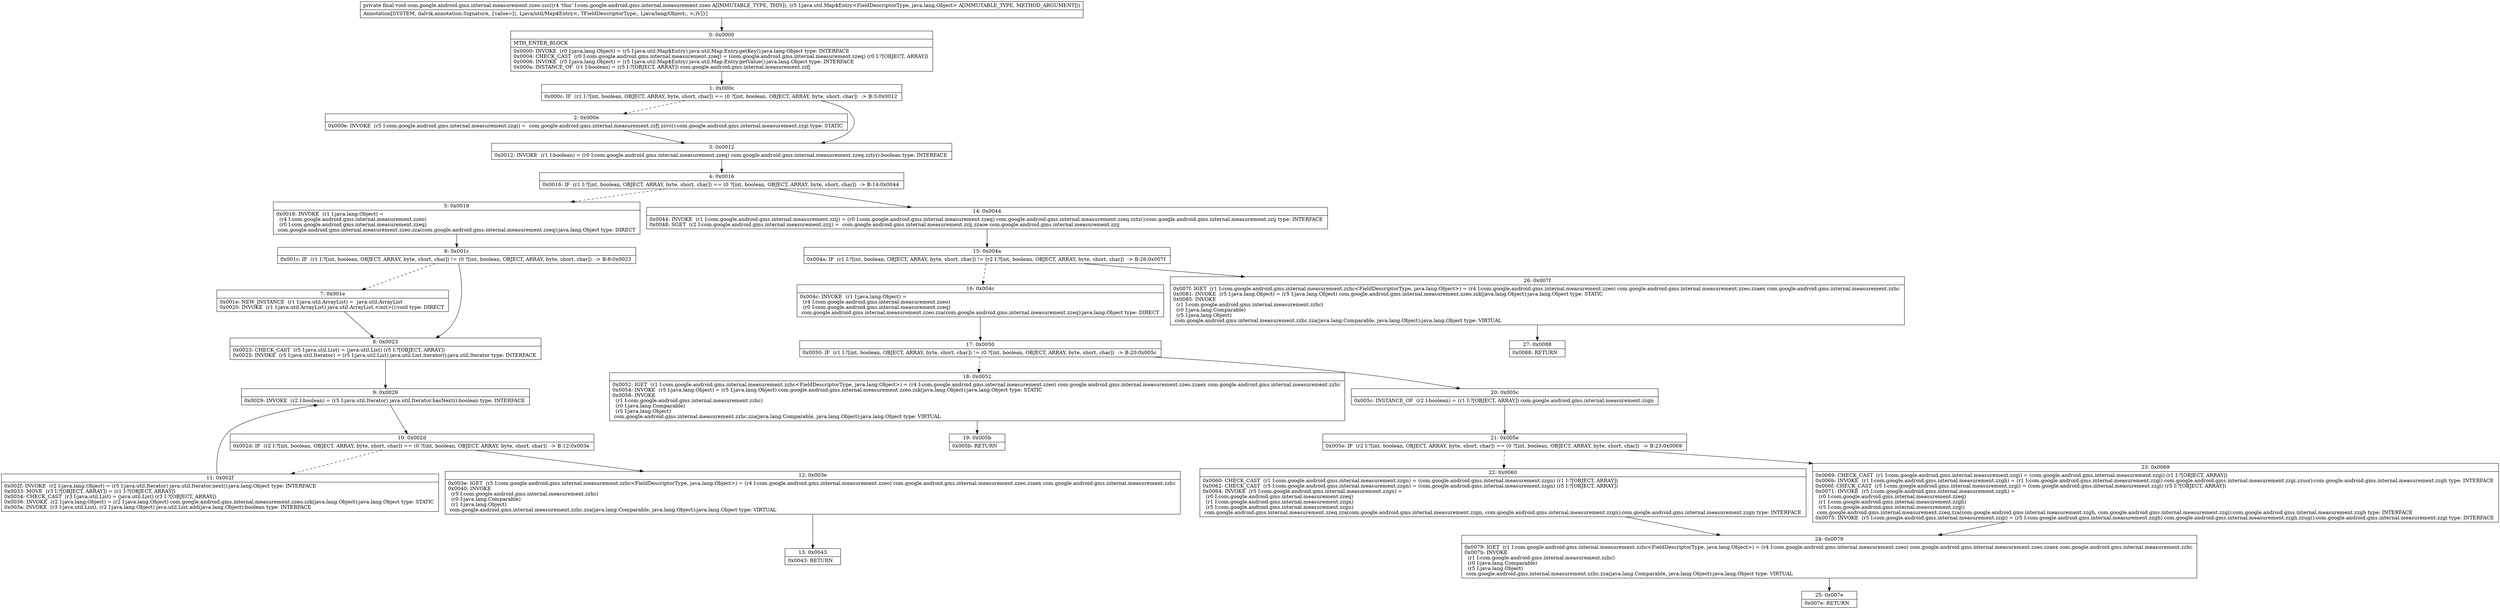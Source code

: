 digraph "CFG forcom.google.android.gms.internal.measurement.zzeo.zzc(Ljava\/util\/Map$Entry;)V" {
Node_0 [shape=record,label="{0\:\ 0x0000|MTH_ENTER_BLOCK\l|0x0000: INVOKE  (r0 I:java.lang.Object) = (r5 I:java.util.Map$Entry) java.util.Map.Entry.getKey():java.lang.Object type: INTERFACE \l0x0004: CHECK_CAST  (r0 I:com.google.android.gms.internal.measurement.zzeq) = (com.google.android.gms.internal.measurement.zzeq) (r0 I:?[OBJECT, ARRAY]) \l0x0006: INVOKE  (r5 I:java.lang.Object) = (r5 I:java.util.Map$Entry) java.util.Map.Entry.getValue():java.lang.Object type: INTERFACE \l0x000a: INSTANCE_OF  (r1 I:boolean) = (r5 I:?[OBJECT, ARRAY]) com.google.android.gms.internal.measurement.zzfj \l}"];
Node_1 [shape=record,label="{1\:\ 0x000c|0x000c: IF  (r1 I:?[int, boolean, OBJECT, ARRAY, byte, short, char]) == (0 ?[int, boolean, OBJECT, ARRAY, byte, short, char])  \-\> B:3:0x0012 \l}"];
Node_2 [shape=record,label="{2\:\ 0x000e|0x000e: INVOKE  (r5 I:com.google.android.gms.internal.measurement.zzgi) =  com.google.android.gms.internal.measurement.zzfj.zzvc():com.google.android.gms.internal.measurement.zzgi type: STATIC \l}"];
Node_3 [shape=record,label="{3\:\ 0x0012|0x0012: INVOKE  (r1 I:boolean) = (r0 I:com.google.android.gms.internal.measurement.zzeq) com.google.android.gms.internal.measurement.zzeq.zzty():boolean type: INTERFACE \l}"];
Node_4 [shape=record,label="{4\:\ 0x0016|0x0016: IF  (r1 I:?[int, boolean, OBJECT, ARRAY, byte, short, char]) == (0 ?[int, boolean, OBJECT, ARRAY, byte, short, char])  \-\> B:14:0x0044 \l}"];
Node_5 [shape=record,label="{5\:\ 0x0018|0x0018: INVOKE  (r1 I:java.lang.Object) = \l  (r4 I:com.google.android.gms.internal.measurement.zzeo)\l  (r0 I:com.google.android.gms.internal.measurement.zzeq)\l com.google.android.gms.internal.measurement.zzeo.zza(com.google.android.gms.internal.measurement.zzeq):java.lang.Object type: DIRECT \l}"];
Node_6 [shape=record,label="{6\:\ 0x001c|0x001c: IF  (r1 I:?[int, boolean, OBJECT, ARRAY, byte, short, char]) != (0 ?[int, boolean, OBJECT, ARRAY, byte, short, char])  \-\> B:8:0x0023 \l}"];
Node_7 [shape=record,label="{7\:\ 0x001e|0x001e: NEW_INSTANCE  (r1 I:java.util.ArrayList) =  java.util.ArrayList \l0x0020: INVOKE  (r1 I:java.util.ArrayList) java.util.ArrayList.\<init\>():void type: DIRECT \l}"];
Node_8 [shape=record,label="{8\:\ 0x0023|0x0023: CHECK_CAST  (r5 I:java.util.List) = (java.util.List) (r5 I:?[OBJECT, ARRAY]) \l0x0025: INVOKE  (r5 I:java.util.Iterator) = (r5 I:java.util.List) java.util.List.iterator():java.util.Iterator type: INTERFACE \l}"];
Node_9 [shape=record,label="{9\:\ 0x0029|0x0029: INVOKE  (r2 I:boolean) = (r5 I:java.util.Iterator) java.util.Iterator.hasNext():boolean type: INTERFACE \l}"];
Node_10 [shape=record,label="{10\:\ 0x002d|0x002d: IF  (r2 I:?[int, boolean, OBJECT, ARRAY, byte, short, char]) == (0 ?[int, boolean, OBJECT, ARRAY, byte, short, char])  \-\> B:12:0x003e \l}"];
Node_11 [shape=record,label="{11\:\ 0x002f|0x002f: INVOKE  (r2 I:java.lang.Object) = (r5 I:java.util.Iterator) java.util.Iterator.next():java.lang.Object type: INTERFACE \l0x0033: MOVE  (r3 I:?[OBJECT, ARRAY]) = (r1 I:?[OBJECT, ARRAY]) \l0x0034: CHECK_CAST  (r3 I:java.util.List) = (java.util.List) (r3 I:?[OBJECT, ARRAY]) \l0x0036: INVOKE  (r2 I:java.lang.Object) = (r2 I:java.lang.Object) com.google.android.gms.internal.measurement.zzeo.zzk(java.lang.Object):java.lang.Object type: STATIC \l0x003a: INVOKE  (r3 I:java.util.List), (r2 I:java.lang.Object) java.util.List.add(java.lang.Object):boolean type: INTERFACE \l}"];
Node_12 [shape=record,label="{12\:\ 0x003e|0x003e: IGET  (r5 I:com.google.android.gms.internal.measurement.zzhc\<FieldDescriptorType, java.lang.Object\>) = (r4 I:com.google.android.gms.internal.measurement.zzeo) com.google.android.gms.internal.measurement.zzeo.zzaex com.google.android.gms.internal.measurement.zzhc \l0x0040: INVOKE  \l  (r5 I:com.google.android.gms.internal.measurement.zzhc)\l  (r0 I:java.lang.Comparable)\l  (r1 I:java.lang.Object)\l com.google.android.gms.internal.measurement.zzhc.zza(java.lang.Comparable, java.lang.Object):java.lang.Object type: VIRTUAL \l}"];
Node_13 [shape=record,label="{13\:\ 0x0043|0x0043: RETURN   \l}"];
Node_14 [shape=record,label="{14\:\ 0x0044|0x0044: INVOKE  (r1 I:com.google.android.gms.internal.measurement.zzij) = (r0 I:com.google.android.gms.internal.measurement.zzeq) com.google.android.gms.internal.measurement.zzeq.zztx():com.google.android.gms.internal.measurement.zzij type: INTERFACE \l0x0048: SGET  (r2 I:com.google.android.gms.internal.measurement.zzij) =  com.google.android.gms.internal.measurement.zzij.zzaoe com.google.android.gms.internal.measurement.zzij \l}"];
Node_15 [shape=record,label="{15\:\ 0x004a|0x004a: IF  (r1 I:?[int, boolean, OBJECT, ARRAY, byte, short, char]) != (r2 I:?[int, boolean, OBJECT, ARRAY, byte, short, char])  \-\> B:26:0x007f \l}"];
Node_16 [shape=record,label="{16\:\ 0x004c|0x004c: INVOKE  (r1 I:java.lang.Object) = \l  (r4 I:com.google.android.gms.internal.measurement.zzeo)\l  (r0 I:com.google.android.gms.internal.measurement.zzeq)\l com.google.android.gms.internal.measurement.zzeo.zza(com.google.android.gms.internal.measurement.zzeq):java.lang.Object type: DIRECT \l}"];
Node_17 [shape=record,label="{17\:\ 0x0050|0x0050: IF  (r1 I:?[int, boolean, OBJECT, ARRAY, byte, short, char]) != (0 ?[int, boolean, OBJECT, ARRAY, byte, short, char])  \-\> B:20:0x005c \l}"];
Node_18 [shape=record,label="{18\:\ 0x0052|0x0052: IGET  (r1 I:com.google.android.gms.internal.measurement.zzhc\<FieldDescriptorType, java.lang.Object\>) = (r4 I:com.google.android.gms.internal.measurement.zzeo) com.google.android.gms.internal.measurement.zzeo.zzaex com.google.android.gms.internal.measurement.zzhc \l0x0054: INVOKE  (r5 I:java.lang.Object) = (r5 I:java.lang.Object) com.google.android.gms.internal.measurement.zzeo.zzk(java.lang.Object):java.lang.Object type: STATIC \l0x0058: INVOKE  \l  (r1 I:com.google.android.gms.internal.measurement.zzhc)\l  (r0 I:java.lang.Comparable)\l  (r5 I:java.lang.Object)\l com.google.android.gms.internal.measurement.zzhc.zza(java.lang.Comparable, java.lang.Object):java.lang.Object type: VIRTUAL \l}"];
Node_19 [shape=record,label="{19\:\ 0x005b|0x005b: RETURN   \l}"];
Node_20 [shape=record,label="{20\:\ 0x005c|0x005c: INSTANCE_OF  (r2 I:boolean) = (r1 I:?[OBJECT, ARRAY]) com.google.android.gms.internal.measurement.zzgn \l}"];
Node_21 [shape=record,label="{21\:\ 0x005e|0x005e: IF  (r2 I:?[int, boolean, OBJECT, ARRAY, byte, short, char]) == (0 ?[int, boolean, OBJECT, ARRAY, byte, short, char])  \-\> B:23:0x0069 \l}"];
Node_22 [shape=record,label="{22\:\ 0x0060|0x0060: CHECK_CAST  (r1 I:com.google.android.gms.internal.measurement.zzgn) = (com.google.android.gms.internal.measurement.zzgn) (r1 I:?[OBJECT, ARRAY]) \l0x0062: CHECK_CAST  (r5 I:com.google.android.gms.internal.measurement.zzgn) = (com.google.android.gms.internal.measurement.zzgn) (r5 I:?[OBJECT, ARRAY]) \l0x0064: INVOKE  (r5 I:com.google.android.gms.internal.measurement.zzgn) = \l  (r0 I:com.google.android.gms.internal.measurement.zzeq)\l  (r1 I:com.google.android.gms.internal.measurement.zzgn)\l  (r5 I:com.google.android.gms.internal.measurement.zzgn)\l com.google.android.gms.internal.measurement.zzeq.zza(com.google.android.gms.internal.measurement.zzgn, com.google.android.gms.internal.measurement.zzgn):com.google.android.gms.internal.measurement.zzgn type: INTERFACE \l}"];
Node_23 [shape=record,label="{23\:\ 0x0069|0x0069: CHECK_CAST  (r1 I:com.google.android.gms.internal.measurement.zzgi) = (com.google.android.gms.internal.measurement.zzgi) (r1 I:?[OBJECT, ARRAY]) \l0x006b: INVOKE  (r1 I:com.google.android.gms.internal.measurement.zzgh) = (r1 I:com.google.android.gms.internal.measurement.zzgi) com.google.android.gms.internal.measurement.zzgi.zzuo():com.google.android.gms.internal.measurement.zzgh type: INTERFACE \l0x006f: CHECK_CAST  (r5 I:com.google.android.gms.internal.measurement.zzgi) = (com.google.android.gms.internal.measurement.zzgi) (r5 I:?[OBJECT, ARRAY]) \l0x0071: INVOKE  (r5 I:com.google.android.gms.internal.measurement.zzgh) = \l  (r0 I:com.google.android.gms.internal.measurement.zzeq)\l  (r1 I:com.google.android.gms.internal.measurement.zzgh)\l  (r5 I:com.google.android.gms.internal.measurement.zzgi)\l com.google.android.gms.internal.measurement.zzeq.zza(com.google.android.gms.internal.measurement.zzgh, com.google.android.gms.internal.measurement.zzgi):com.google.android.gms.internal.measurement.zzgh type: INTERFACE \l0x0075: INVOKE  (r5 I:com.google.android.gms.internal.measurement.zzgi) = (r5 I:com.google.android.gms.internal.measurement.zzgh) com.google.android.gms.internal.measurement.zzgh.zzug():com.google.android.gms.internal.measurement.zzgi type: INTERFACE \l}"];
Node_24 [shape=record,label="{24\:\ 0x0079|0x0079: IGET  (r1 I:com.google.android.gms.internal.measurement.zzhc\<FieldDescriptorType, java.lang.Object\>) = (r4 I:com.google.android.gms.internal.measurement.zzeo) com.google.android.gms.internal.measurement.zzeo.zzaex com.google.android.gms.internal.measurement.zzhc \l0x007b: INVOKE  \l  (r1 I:com.google.android.gms.internal.measurement.zzhc)\l  (r0 I:java.lang.Comparable)\l  (r5 I:java.lang.Object)\l com.google.android.gms.internal.measurement.zzhc.zza(java.lang.Comparable, java.lang.Object):java.lang.Object type: VIRTUAL \l}"];
Node_25 [shape=record,label="{25\:\ 0x007e|0x007e: RETURN   \l}"];
Node_26 [shape=record,label="{26\:\ 0x007f|0x007f: IGET  (r1 I:com.google.android.gms.internal.measurement.zzhc\<FieldDescriptorType, java.lang.Object\>) = (r4 I:com.google.android.gms.internal.measurement.zzeo) com.google.android.gms.internal.measurement.zzeo.zzaex com.google.android.gms.internal.measurement.zzhc \l0x0081: INVOKE  (r5 I:java.lang.Object) = (r5 I:java.lang.Object) com.google.android.gms.internal.measurement.zzeo.zzk(java.lang.Object):java.lang.Object type: STATIC \l0x0085: INVOKE  \l  (r1 I:com.google.android.gms.internal.measurement.zzhc)\l  (r0 I:java.lang.Comparable)\l  (r5 I:java.lang.Object)\l com.google.android.gms.internal.measurement.zzhc.zza(java.lang.Comparable, java.lang.Object):java.lang.Object type: VIRTUAL \l}"];
Node_27 [shape=record,label="{27\:\ 0x0088|0x0088: RETURN   \l}"];
MethodNode[shape=record,label="{private final void com.google.android.gms.internal.measurement.zzeo.zzc((r4 'this' I:com.google.android.gms.internal.measurement.zzeo A[IMMUTABLE_TYPE, THIS]), (r5 I:java.util.Map$Entry\<FieldDescriptorType, java.lang.Object\> A[IMMUTABLE_TYPE, METHOD_ARGUMENT]))  | Annotation[SYSTEM, dalvik.annotation.Signature, \{value=[(, Ljava\/util\/Map$Entry\<, TFieldDescriptorType;, Ljava\/lang\/Object;, \>;)V]\}]\l}"];
MethodNode -> Node_0;
Node_0 -> Node_1;
Node_1 -> Node_2[style=dashed];
Node_1 -> Node_3;
Node_2 -> Node_3;
Node_3 -> Node_4;
Node_4 -> Node_5[style=dashed];
Node_4 -> Node_14;
Node_5 -> Node_6;
Node_6 -> Node_7[style=dashed];
Node_6 -> Node_8;
Node_7 -> Node_8;
Node_8 -> Node_9;
Node_9 -> Node_10;
Node_10 -> Node_11[style=dashed];
Node_10 -> Node_12;
Node_11 -> Node_9;
Node_12 -> Node_13;
Node_14 -> Node_15;
Node_15 -> Node_16[style=dashed];
Node_15 -> Node_26;
Node_16 -> Node_17;
Node_17 -> Node_18[style=dashed];
Node_17 -> Node_20;
Node_18 -> Node_19;
Node_20 -> Node_21;
Node_21 -> Node_22[style=dashed];
Node_21 -> Node_23;
Node_22 -> Node_24;
Node_23 -> Node_24;
Node_24 -> Node_25;
Node_26 -> Node_27;
}

